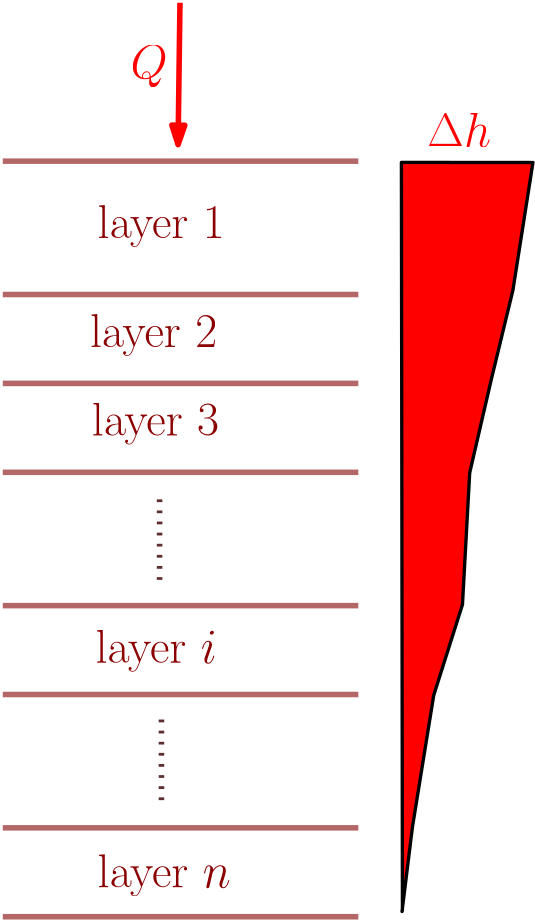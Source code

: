 <?xml version="1.0"?>
<!DOCTYPE ipe SYSTEM "ipe.dtd">
<ipe version="70218" creator="Ipe 7.2.21">
<info created="D:20200826144640" modified="D:20201122174822"/>
<ipestyle name="basic">
<symbol name="arrow/arc(spx)">
<path stroke="sym-stroke" fill="sym-stroke" pen="sym-pen">
0 0 m
-1 0.333 l
-1 -0.333 l
h
</path>
</symbol>
<symbol name="arrow/farc(spx)">
<path stroke="sym-stroke" fill="white" pen="sym-pen">
0 0 m
-1 0.333 l
-1 -0.333 l
h
</path>
</symbol>
<symbol name="arrow/ptarc(spx)">
<path stroke="sym-stroke" fill="sym-stroke" pen="sym-pen">
0 0 m
-1 0.333 l
-0.8 0 l
-1 -0.333 l
h
</path>
</symbol>
<symbol name="arrow/fptarc(spx)">
<path stroke="sym-stroke" fill="white" pen="sym-pen">
0 0 m
-1 0.333 l
-0.8 0 l
-1 -0.333 l
h
</path>
</symbol>
<symbol name="mark/circle(sx)" transformations="translations">
<path fill="sym-stroke">
0.6 0 0 0.6 0 0 e
0.4 0 0 0.4 0 0 e
</path>
</symbol>
<symbol name="mark/disk(sx)" transformations="translations">
<path fill="sym-stroke">
0.6 0 0 0.6 0 0 e
</path>
</symbol>
<symbol name="mark/fdisk(sfx)" transformations="translations">
<group>
<path fill="sym-fill">
0.5 0 0 0.5 0 0 e
</path>
<path fill="sym-stroke" fillrule="eofill">
0.6 0 0 0.6 0 0 e
0.4 0 0 0.4 0 0 e
</path>
</group>
</symbol>
<symbol name="mark/box(sx)" transformations="translations">
<path fill="sym-stroke" fillrule="eofill">
-0.6 -0.6 m
0.6 -0.6 l
0.6 0.6 l
-0.6 0.6 l
h
-0.4 -0.4 m
0.4 -0.4 l
0.4 0.4 l
-0.4 0.4 l
h
</path>
</symbol>
<symbol name="mark/square(sx)" transformations="translations">
<path fill="sym-stroke">
-0.6 -0.6 m
0.6 -0.6 l
0.6 0.6 l
-0.6 0.6 l
h
</path>
</symbol>
<symbol name="mark/fsquare(sfx)" transformations="translations">
<group>
<path fill="sym-fill">
-0.5 -0.5 m
0.5 -0.5 l
0.5 0.5 l
-0.5 0.5 l
h
</path>
<path fill="sym-stroke" fillrule="eofill">
-0.6 -0.6 m
0.6 -0.6 l
0.6 0.6 l
-0.6 0.6 l
h
-0.4 -0.4 m
0.4 -0.4 l
0.4 0.4 l
-0.4 0.4 l
h
</path>
</group>
</symbol>
<symbol name="mark/cross(sx)" transformations="translations">
<group>
<path fill="sym-stroke">
-0.43 -0.57 m
0.57 0.43 l
0.43 0.57 l
-0.57 -0.43 l
h
</path>
<path fill="sym-stroke">
-0.43 0.57 m
0.57 -0.43 l
0.43 -0.57 l
-0.57 0.43 l
h
</path>
</group>
</symbol>
<symbol name="arrow/fnormal(spx)">
<path stroke="sym-stroke" fill="white" pen="sym-pen">
0 0 m
-1 0.333 l
-1 -0.333 l
h
</path>
</symbol>
<symbol name="arrow/pointed(spx)">
<path stroke="sym-stroke" fill="sym-stroke" pen="sym-pen">
0 0 m
-1 0.333 l
-0.8 0 l
-1 -0.333 l
h
</path>
</symbol>
<symbol name="arrow/fpointed(spx)">
<path stroke="sym-stroke" fill="white" pen="sym-pen">
0 0 m
-1 0.333 l
-0.8 0 l
-1 -0.333 l
h
</path>
</symbol>
<symbol name="arrow/linear(spx)">
<path stroke="sym-stroke" pen="sym-pen">
-1 0.333 m
0 0 l
-1 -0.333 l
</path>
</symbol>
<symbol name="arrow/fdouble(spx)">
<path stroke="sym-stroke" fill="white" pen="sym-pen">
0 0 m
-1 0.333 l
-1 -0.333 l
h
-1 0 m
-2 0.333 l
-2 -0.333 l
h
</path>
</symbol>
<symbol name="arrow/double(spx)">
<path stroke="sym-stroke" fill="sym-stroke" pen="sym-pen">
0 0 m
-1 0.333 l
-1 -0.333 l
h
-1 0 m
-2 0.333 l
-2 -0.333 l
h
</path>
</symbol>
<symbol name="arrow/mid-normal(spx)">
<path stroke="sym-stroke" fill="sym-stroke" pen="sym-pen">
0.5 0 m
-0.5 0.333 l
-0.5 -0.333 l
h
</path>
</symbol>
<symbol name="arrow/mid-fnormal(spx)">
<path stroke="sym-stroke" fill="white" pen="sym-pen">
0.5 0 m
-0.5 0.333 l
-0.5 -0.333 l
h
</path>
</symbol>
<symbol name="arrow/mid-pointed(spx)">
<path stroke="sym-stroke" fill="sym-stroke" pen="sym-pen">
0.5 0 m
-0.5 0.333 l
-0.3 0 l
-0.5 -0.333 l
h
</path>
</symbol>
<symbol name="arrow/mid-fpointed(spx)">
<path stroke="sym-stroke" fill="white" pen="sym-pen">
0.5 0 m
-0.5 0.333 l
-0.3 0 l
-0.5 -0.333 l
h
</path>
</symbol>
<symbol name="arrow/mid-double(spx)">
<path stroke="sym-stroke" fill="sym-stroke" pen="sym-pen">
1 0 m
0 0.333 l
0 -0.333 l
h
0 0 m
-1 0.333 l
-1 -0.333 l
h
</path>
</symbol>
<symbol name="arrow/mid-fdouble(spx)">
<path stroke="sym-stroke" fill="white" pen="sym-pen">
1 0 m
0 0.333 l
0 -0.333 l
h
0 0 m
-1 0.333 l
-1 -0.333 l
h
</path>
</symbol>
<pen name="heavier" value="0.8"/>
<pen name="fat" value="1.2"/>
<pen name="ultrafat" value="2"/>
<symbolsize name="large" value="5"/>
<symbolsize name="small" value="2"/>
<symbolsize name="tiny" value="1.1"/>
<arrowsize name="large" value="10"/>
<arrowsize name="small" value="5"/>
<arrowsize name="tiny" value="3"/>
<color name="red" value="1 0 0"/>
<color name="blue" value="0 0 1"/>
<color name="green" value="0 1 0"/>
<color name="yellow" value="1 1 0"/>
<color name="orange" value="1 0.647 0"/>
<color name="gold" value="1 0.843 0"/>
<color name="purple" value="0.627 0.125 0.941"/>
<color name="gray" value="0.745"/>
<color name="brown" value="0.647 0.165 0.165"/>
<color name="navy" value="0 0 0.502"/>
<color name="pink" value="1 0.753 0.796"/>
<color name="seagreen" value="0.18 0.545 0.341"/>
<color name="turquoise" value="0.251 0.878 0.816"/>
<color name="violet" value="0.933 0.51 0.933"/>
<color name="darkblue" value="0 0 0.545"/>
<color name="darkcyan" value="0 0.545 0.545"/>
<color name="darkgray" value="0.663"/>
<color name="darkgreen" value="0 0.392 0"/>
<color name="darkmagenta" value="0.545 0 0.545"/>
<color name="darkorange" value="1 0.549 0"/>
<color name="darkred" value="0.545 0 0"/>
<color name="lightblue" value="0.678 0.847 0.902"/>
<color name="lightcyan" value="0.878 1 1"/>
<color name="lightgray" value="0.827"/>
<color name="lightgreen" value="0.565 0.933 0.565"/>
<color name="lightyellow" value="1 1 0.878"/>
<dashstyle name="dotted" value="[1 3] 0"/>
<dashstyle name="dashed" value="[4] 0"/>
<dashstyle name="dash dotted" value="[4 2 1 2] 0"/>
<dashstyle name="dash dot dotted" value="[4 2 1 2 1 2] 0"/>
<textsize name="large" value="\large"/>
<textsize name="Large" value="\Large"/>
<textsize name="LARGE" value="\LARGE"/>
<textsize name="huge" value="\huge"/>
<textsize name="Huge" value="\Huge"/>
<textsize name="small" value="\small"/>
<textsize name="footnote" value="\footnotesize"/>
<textsize name="tiny" value="\tiny"/>
<textstyle name="center" begin="\begin{center}" end="\end{center}"/>
<textstyle name="itemize" begin="\begin{itemize}" end="\end{itemize}"/>
<textstyle name="item" begin="\begin{itemize}\item{}" end="\end{itemize}"/>
<gridsize name="4 pts" value="4"/>
<gridsize name="8 pts (~3 mm)" value="8"/>
<gridsize name="16 pts (~6 mm)" value="16"/>
<gridsize name="32 pts (~12 mm)" value="32"/>
<gridsize name="10 pts (~3.5 mm)" value="10"/>
<gridsize name="20 pts (~7 mm)" value="20"/>
<gridsize name="14 pts (~5 mm)" value="14"/>
<gridsize name="28 pts (~10 mm)" value="28"/>
<gridsize name="56 pts (~20 mm)" value="56"/>
<anglesize name="90 deg" value="90"/>
<anglesize name="60 deg" value="60"/>
<anglesize name="45 deg" value="45"/>
<anglesize name="30 deg" value="30"/>
<anglesize name="22.5 deg" value="22.5"/>
<opacity name="10%" value="0.1"/>
<opacity name="30%" value="0.3"/>
<opacity name="50%" value="0.5"/>
<opacity name="75%" value="0.75"/>
<tiling name="falling" angle="-60" step="4" width="1"/>
<tiling name="rising" angle="30" step="4" width="1"/>
</ipestyle>
<page>
<layer name="alpha"/>
<view layers="alpha" active="alpha"/>
<path layer="alpha" stroke="0.706 0.404 0.404" fill="0.153 0.235 0.929" pen="ultrafat">
176 688 m
304 688 l
</path>
<path matrix="1 0 0 1 0 -48" stroke="0.706 0.404 0.404" fill="0.153 0.235 0.929" pen="ultrafat">
176 688 m
304 688 l
</path>
<path matrix="1 0 0 1 0 -80" stroke="0.706 0.404 0.404" fill="0.153 0.235 0.929" pen="ultrafat">
176 688 m
304 688 l
</path>
<path matrix="1 0 0 1 0 -112" stroke="0.706 0.404 0.404" fill="0.153 0.235 0.929" pen="ultrafat">
176 688 m
304 688 l
</path>
<path matrix="1 0 0 1 0 -160" stroke="0.706 0.404 0.404" fill="0.153 0.235 0.929" pen="ultrafat">
176 688 m
304 688 l
</path>
<path matrix="1 0 0 1 0 -240" stroke="0.706 0.404 0.404" fill="0.153 0.235 0.929" pen="ultrafat">
176 688 m
304 688 l
</path>
<text matrix="1 0 0 1 94.187 76.5693" transformations="translations" pos="115.903 583.801" stroke="darkred" type="label" width="45.823" height="11.954" depth="3.35" valign="baseline" size="LARGE">layer 1</text>
<text matrix="1 0 0 1 91.4767 37.2684" transformations="translations" pos="115.903 583.801" stroke="darkred" type="label" width="45.823" height="11.954" depth="3.35" valign="baseline" size="LARGE">layer 2</text>
<text matrix="1 0 0 1 92.1543 5.42113" transformations="translations" pos="115.903 583.801" stroke="darkred" type="label" width="45.823" height="11.954" depth="3.35" valign="baseline" size="LARGE">layer 3</text>
<path matrix="1 0 0 0.622686 0 207.591" stroke="0.361 0.18 0.18" fill="0.153 0.235 0.929" dash="dotted" pen="ultrafat">
232.45 576 m
232.45 528 l
</path>
<path matrix="1 0 0 1 0 -192" stroke="0.706 0.404 0.404" fill="0.153 0.235 0.929" pen="ultrafat">
176 688 m
304 688 l
</path>
<path matrix="1 0 0 1 0 -272" stroke="0.706 0.404 0.404" fill="0.153 0.235 0.929" pen="ultrafat">
176 688 m
304 688 l
</path>
<text matrix="1 0 0 1 93.4559 -76.3744" transformations="translations" pos="115.903 583.801" stroke="darkred" type="label" width="43.679" height="11.954" depth="3.35" valign="baseline" size="LARGE">layer $i$</text>
<path matrix="1 0 0 0.622686 0.67748 128.311" stroke="0.361 0.18 0.18" fill="0.153 0.235 0.929" dash="dotted" pen="ultrafat">
232.45 576 m
232.45 528 l
</path>
<text matrix="1 0 0 1 94.1863 -157.203" transformations="translations" pos="115.903 583.801" stroke="darkred" type="label" width="47.99" height="11.954" depth="3.35" valign="baseline" size="LARGE">layer $n$</text>
<path matrix="0 -0.753587 1 0 -353.503 816.023" stroke="1 0 0" fill="0.153 0.235 0.929" pen="ultrafat" arrow="normal/normal">
94.2195 593.287 m
161.98 592.61 l
</path>
<text matrix="1 0 0 1 145.4 -2.83724" transformations="translations" pos="76.6018 720.676" stroke="red" type="label" width="13.351" height="11.761" depth="3.35" valign="baseline" size="LARGE" style="math">Q</text>
<path stroke="black" fill="red" pen="fat">
319.872 418.454 m
319.503 687.558 l
366.862 687.519 l
359.653 641.558 l
351.859 609.361 l
344.092 575.807 l
341.492 528.378 l
331.144 495.719 l
323.471 448.241 l
319.731 417.89 l
h
</path>
<text matrix="1 0 0 1 316.037 -58.5075" transformations="translations" pos="12.7095 751.809" stroke="red" type="label" width="22.995" height="11.955" depth="0" valign="baseline" size="LARGE" style="math">\Delta h</text>
</page>
</ipe>
